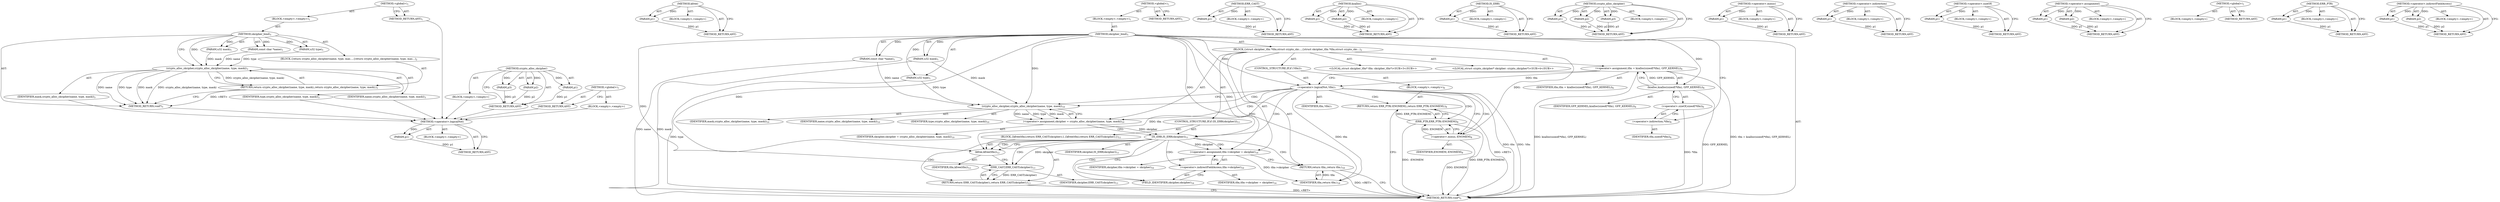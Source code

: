 digraph "&lt;operator&gt;.indirectFieldAccess" {
vulnerable_6 [label=<(METHOD,&lt;global&gt;)<SUB>1</SUB>>];
vulnerable_7 [label=<(BLOCK,&lt;empty&gt;,&lt;empty&gt;)<SUB>1</SUB>>];
vulnerable_8 [label=<(METHOD,skcipher_bind)<SUB>1</SUB>>];
vulnerable_9 [label=<(PARAM,const char *name)<SUB>1</SUB>>];
vulnerable_10 [label=<(PARAM,u32 type)<SUB>1</SUB>>];
vulnerable_11 [label=<(PARAM,u32 mask)<SUB>1</SUB>>];
vulnerable_12 [label=<(BLOCK,{
	return crypto_alloc_skcipher(name, type, mas...,{
	return crypto_alloc_skcipher(name, type, mas...)<SUB>2</SUB>>];
vulnerable_13 [label=<(RETURN,return crypto_alloc_skcipher(name, type, mask);,return crypto_alloc_skcipher(name, type, mask);)<SUB>3</SUB>>];
vulnerable_14 [label=<(crypto_alloc_skcipher,crypto_alloc_skcipher(name, type, mask))<SUB>3</SUB>>];
vulnerable_15 [label=<(IDENTIFIER,name,crypto_alloc_skcipher(name, type, mask))<SUB>3</SUB>>];
vulnerable_16 [label=<(IDENTIFIER,type,crypto_alloc_skcipher(name, type, mask))<SUB>3</SUB>>];
vulnerable_17 [label=<(IDENTIFIER,mask,crypto_alloc_skcipher(name, type, mask))<SUB>3</SUB>>];
vulnerable_18 [label=<(METHOD_RETURN,void*)<SUB>1</SUB>>];
vulnerable_20 [label=<(METHOD_RETURN,ANY)<SUB>1</SUB>>];
vulnerable_39 [label=<(METHOD,crypto_alloc_skcipher)>];
vulnerable_40 [label=<(PARAM,p1)>];
vulnerable_41 [label=<(PARAM,p2)>];
vulnerable_42 [label=<(PARAM,p3)>];
vulnerable_43 [label=<(BLOCK,&lt;empty&gt;,&lt;empty&gt;)>];
vulnerable_44 [label=<(METHOD_RETURN,ANY)>];
vulnerable_33 [label=<(METHOD,&lt;global&gt;)<SUB>1</SUB>>];
vulnerable_34 [label=<(BLOCK,&lt;empty&gt;,&lt;empty&gt;)>];
vulnerable_35 [label=<(METHOD_RETURN,ANY)>];
fixed_95 [label=<(METHOD,&lt;operator&gt;.logicalNot)>];
fixed_96 [label=<(PARAM,p1)>];
fixed_97 [label=<(BLOCK,&lt;empty&gt;,&lt;empty&gt;)>];
fixed_98 [label=<(METHOD_RETURN,ANY)>];
fixed_117 [label=<(METHOD,kfree)>];
fixed_118 [label=<(PARAM,p1)>];
fixed_119 [label=<(BLOCK,&lt;empty&gt;,&lt;empty&gt;)>];
fixed_120 [label=<(METHOD_RETURN,ANY)>];
fixed_6 [label=<(METHOD,&lt;global&gt;)<SUB>1</SUB>>];
fixed_7 [label=<(BLOCK,&lt;empty&gt;,&lt;empty&gt;)<SUB>1</SUB>>];
fixed_8 [label=<(METHOD,skcipher_bind)<SUB>1</SUB>>];
fixed_9 [label=<(PARAM,const char *name)<SUB>1</SUB>>];
fixed_10 [label=<(PARAM,u32 type)<SUB>1</SUB>>];
fixed_11 [label=<(PARAM,u32 mask)<SUB>1</SUB>>];
fixed_12 [label=<(BLOCK,{
	struct skcipher_tfm *tfm;
	struct crypto_skc...,{
	struct skcipher_tfm *tfm;
	struct crypto_skc...)<SUB>2</SUB>>];
fixed_13 [label="<(LOCAL,struct skcipher_tfm* tfm: skcipher_tfm*)<SUB>3</SUB>>"];
fixed_14 [label="<(LOCAL,struct crypto_skcipher* skcipher: crypto_skcipher*)<SUB>4</SUB>>"];
fixed_15 [label=<(&lt;operator&gt;.assignment,tfm = kzalloc(sizeof(*tfm), GFP_KERNEL))<SUB>6</SUB>>];
fixed_16 [label=<(IDENTIFIER,tfm,tfm = kzalloc(sizeof(*tfm), GFP_KERNEL))<SUB>6</SUB>>];
fixed_17 [label=<(kzalloc,kzalloc(sizeof(*tfm), GFP_KERNEL))<SUB>6</SUB>>];
fixed_18 [label=<(&lt;operator&gt;.sizeOf,sizeof(*tfm))<SUB>6</SUB>>];
fixed_19 [label=<(&lt;operator&gt;.indirection,*tfm)<SUB>6</SUB>>];
fixed_20 [label=<(IDENTIFIER,tfm,sizeof(*tfm))<SUB>6</SUB>>];
fixed_21 [label=<(IDENTIFIER,GFP_KERNEL,kzalloc(sizeof(*tfm), GFP_KERNEL))<SUB>6</SUB>>];
fixed_22 [label=<(CONTROL_STRUCTURE,IF,if (!tfm))<SUB>7</SUB>>];
fixed_23 [label=<(&lt;operator&gt;.logicalNot,!tfm)<SUB>7</SUB>>];
fixed_24 [label=<(IDENTIFIER,tfm,!tfm)<SUB>7</SUB>>];
fixed_25 [label=<(BLOCK,&lt;empty&gt;,&lt;empty&gt;)<SUB>8</SUB>>];
fixed_26 [label=<(RETURN,return ERR_PTR(-ENOMEM);,return ERR_PTR(-ENOMEM);)<SUB>8</SUB>>];
fixed_27 [label=<(ERR_PTR,ERR_PTR(-ENOMEM))<SUB>8</SUB>>];
fixed_28 [label=<(&lt;operator&gt;.minus,-ENOMEM)<SUB>8</SUB>>];
fixed_29 [label=<(IDENTIFIER,ENOMEM,-ENOMEM)<SUB>8</SUB>>];
fixed_30 [label=<(&lt;operator&gt;.assignment,skcipher = crypto_alloc_skcipher(name, type, mask))<SUB>10</SUB>>];
fixed_31 [label=<(IDENTIFIER,skcipher,skcipher = crypto_alloc_skcipher(name, type, mask))<SUB>10</SUB>>];
fixed_32 [label=<(crypto_alloc_skcipher,crypto_alloc_skcipher(name, type, mask))<SUB>10</SUB>>];
fixed_33 [label=<(IDENTIFIER,name,crypto_alloc_skcipher(name, type, mask))<SUB>10</SUB>>];
fixed_34 [label=<(IDENTIFIER,type,crypto_alloc_skcipher(name, type, mask))<SUB>10</SUB>>];
fixed_35 [label=<(IDENTIFIER,mask,crypto_alloc_skcipher(name, type, mask))<SUB>10</SUB>>];
fixed_36 [label=<(CONTROL_STRUCTURE,IF,if (IS_ERR(skcipher)))<SUB>11</SUB>>];
fixed_37 [label=<(IS_ERR,IS_ERR(skcipher))<SUB>11</SUB>>];
fixed_38 [label=<(IDENTIFIER,skcipher,IS_ERR(skcipher))<SUB>11</SUB>>];
fixed_39 [label=<(BLOCK,{
		kfree(tfm);
		return ERR_CAST(skcipher);
	},{
		kfree(tfm);
		return ERR_CAST(skcipher);
	})<SUB>11</SUB>>];
fixed_40 [label=<(kfree,kfree(tfm))<SUB>12</SUB>>];
fixed_41 [label=<(IDENTIFIER,tfm,kfree(tfm))<SUB>12</SUB>>];
fixed_42 [label=<(RETURN,return ERR_CAST(skcipher);,return ERR_CAST(skcipher);)<SUB>13</SUB>>];
fixed_43 [label=<(ERR_CAST,ERR_CAST(skcipher))<SUB>13</SUB>>];
fixed_44 [label=<(IDENTIFIER,skcipher,ERR_CAST(skcipher))<SUB>13</SUB>>];
fixed_45 [label=<(&lt;operator&gt;.assignment,tfm-&gt;skcipher = skcipher)<SUB>16</SUB>>];
fixed_46 [label=<(&lt;operator&gt;.indirectFieldAccess,tfm-&gt;skcipher)<SUB>16</SUB>>];
fixed_47 [label=<(IDENTIFIER,tfm,tfm-&gt;skcipher = skcipher)<SUB>16</SUB>>];
fixed_48 [label=<(FIELD_IDENTIFIER,skcipher,skcipher)<SUB>16</SUB>>];
fixed_49 [label=<(IDENTIFIER,skcipher,tfm-&gt;skcipher = skcipher)<SUB>16</SUB>>];
fixed_50 [label=<(RETURN,return tfm;,return tfm;)<SUB>18</SUB>>];
fixed_51 [label=<(IDENTIFIER,tfm,return tfm;)<SUB>18</SUB>>];
fixed_52 [label=<(METHOD_RETURN,void*)<SUB>1</SUB>>];
fixed_54 [label=<(METHOD_RETURN,ANY)<SUB>1</SUB>>];
fixed_121 [label=<(METHOD,ERR_CAST)>];
fixed_122 [label=<(PARAM,p1)>];
fixed_123 [label=<(BLOCK,&lt;empty&gt;,&lt;empty&gt;)>];
fixed_124 [label=<(METHOD_RETURN,ANY)>];
fixed_82 [label=<(METHOD,kzalloc)>];
fixed_83 [label=<(PARAM,p1)>];
fixed_84 [label=<(PARAM,p2)>];
fixed_85 [label=<(BLOCK,&lt;empty&gt;,&lt;empty&gt;)>];
fixed_86 [label=<(METHOD_RETURN,ANY)>];
fixed_113 [label=<(METHOD,IS_ERR)>];
fixed_114 [label=<(PARAM,p1)>];
fixed_115 [label=<(BLOCK,&lt;empty&gt;,&lt;empty&gt;)>];
fixed_116 [label=<(METHOD_RETURN,ANY)>];
fixed_107 [label=<(METHOD,crypto_alloc_skcipher)>];
fixed_108 [label=<(PARAM,p1)>];
fixed_109 [label=<(PARAM,p2)>];
fixed_110 [label=<(PARAM,p3)>];
fixed_111 [label=<(BLOCK,&lt;empty&gt;,&lt;empty&gt;)>];
fixed_112 [label=<(METHOD_RETURN,ANY)>];
fixed_103 [label=<(METHOD,&lt;operator&gt;.minus)>];
fixed_104 [label=<(PARAM,p1)>];
fixed_105 [label=<(BLOCK,&lt;empty&gt;,&lt;empty&gt;)>];
fixed_106 [label=<(METHOD_RETURN,ANY)>];
fixed_91 [label=<(METHOD,&lt;operator&gt;.indirection)>];
fixed_92 [label=<(PARAM,p1)>];
fixed_93 [label=<(BLOCK,&lt;empty&gt;,&lt;empty&gt;)>];
fixed_94 [label=<(METHOD_RETURN,ANY)>];
fixed_87 [label=<(METHOD,&lt;operator&gt;.sizeOf)>];
fixed_88 [label=<(PARAM,p1)>];
fixed_89 [label=<(BLOCK,&lt;empty&gt;,&lt;empty&gt;)>];
fixed_90 [label=<(METHOD_RETURN,ANY)>];
fixed_77 [label=<(METHOD,&lt;operator&gt;.assignment)>];
fixed_78 [label=<(PARAM,p1)>];
fixed_79 [label=<(PARAM,p2)>];
fixed_80 [label=<(BLOCK,&lt;empty&gt;,&lt;empty&gt;)>];
fixed_81 [label=<(METHOD_RETURN,ANY)>];
fixed_71 [label=<(METHOD,&lt;global&gt;)<SUB>1</SUB>>];
fixed_72 [label=<(BLOCK,&lt;empty&gt;,&lt;empty&gt;)>];
fixed_73 [label=<(METHOD_RETURN,ANY)>];
fixed_99 [label=<(METHOD,ERR_PTR)>];
fixed_100 [label=<(PARAM,p1)>];
fixed_101 [label=<(BLOCK,&lt;empty&gt;,&lt;empty&gt;)>];
fixed_102 [label=<(METHOD_RETURN,ANY)>];
fixed_125 [label=<(METHOD,&lt;operator&gt;.indirectFieldAccess)>];
fixed_126 [label=<(PARAM,p1)>];
fixed_127 [label=<(PARAM,p2)>];
fixed_128 [label=<(BLOCK,&lt;empty&gt;,&lt;empty&gt;)>];
fixed_129 [label=<(METHOD_RETURN,ANY)>];
vulnerable_6 -> vulnerable_7  [key=0, label="AST: "];
vulnerable_6 -> vulnerable_20  [key=0, label="AST: "];
vulnerable_6 -> vulnerable_20  [key=1, label="CFG: "];
vulnerable_7 -> vulnerable_8  [key=0, label="AST: "];
vulnerable_8 -> vulnerable_9  [key=0, label="AST: "];
vulnerable_8 -> vulnerable_9  [key=1, label="DDG: "];
vulnerable_8 -> vulnerable_10  [key=0, label="AST: "];
vulnerable_8 -> vulnerable_10  [key=1, label="DDG: "];
vulnerable_8 -> vulnerable_11  [key=0, label="AST: "];
vulnerable_8 -> vulnerable_11  [key=1, label="DDG: "];
vulnerable_8 -> vulnerable_12  [key=0, label="AST: "];
vulnerable_8 -> vulnerable_18  [key=0, label="AST: "];
vulnerable_8 -> vulnerable_14  [key=0, label="CFG: "];
vulnerable_8 -> vulnerable_14  [key=1, label="DDG: "];
vulnerable_9 -> vulnerable_14  [key=0, label="DDG: name"];
vulnerable_10 -> vulnerable_14  [key=0, label="DDG: type"];
vulnerable_11 -> vulnerable_14  [key=0, label="DDG: mask"];
vulnerable_12 -> vulnerable_13  [key=0, label="AST: "];
vulnerable_13 -> vulnerable_14  [key=0, label="AST: "];
vulnerable_13 -> vulnerable_18  [key=0, label="CFG: "];
vulnerable_13 -> vulnerable_18  [key=1, label="DDG: &lt;RET&gt;"];
vulnerable_14 -> vulnerable_15  [key=0, label="AST: "];
vulnerable_14 -> vulnerable_16  [key=0, label="AST: "];
vulnerable_14 -> vulnerable_17  [key=0, label="AST: "];
vulnerable_14 -> vulnerable_13  [key=0, label="CFG: "];
vulnerable_14 -> vulnerable_13  [key=1, label="DDG: crypto_alloc_skcipher(name, type, mask)"];
vulnerable_14 -> vulnerable_18  [key=0, label="DDG: name"];
vulnerable_14 -> vulnerable_18  [key=1, label="DDG: type"];
vulnerable_14 -> vulnerable_18  [key=2, label="DDG: mask"];
vulnerable_14 -> vulnerable_18  [key=3, label="DDG: crypto_alloc_skcipher(name, type, mask)"];
vulnerable_15 -> fixed_95  [key=0];
vulnerable_16 -> fixed_95  [key=0];
vulnerable_17 -> fixed_95  [key=0];
vulnerable_18 -> fixed_95  [key=0];
vulnerable_20 -> fixed_95  [key=0];
vulnerable_39 -> vulnerable_40  [key=0, label="AST: "];
vulnerable_39 -> vulnerable_40  [key=1, label="DDG: "];
vulnerable_39 -> vulnerable_43  [key=0, label="AST: "];
vulnerable_39 -> vulnerable_41  [key=0, label="AST: "];
vulnerable_39 -> vulnerable_41  [key=1, label="DDG: "];
vulnerable_39 -> vulnerable_44  [key=0, label="AST: "];
vulnerable_39 -> vulnerable_44  [key=1, label="CFG: "];
vulnerable_39 -> vulnerable_42  [key=0, label="AST: "];
vulnerable_39 -> vulnerable_42  [key=1, label="DDG: "];
vulnerable_40 -> vulnerable_44  [key=0, label="DDG: p1"];
vulnerable_41 -> vulnerable_44  [key=0, label="DDG: p2"];
vulnerable_42 -> vulnerable_44  [key=0, label="DDG: p3"];
vulnerable_43 -> fixed_95  [key=0];
vulnerable_44 -> fixed_95  [key=0];
vulnerable_33 -> vulnerable_34  [key=0, label="AST: "];
vulnerable_33 -> vulnerable_35  [key=0, label="AST: "];
vulnerable_33 -> vulnerable_35  [key=1, label="CFG: "];
vulnerable_34 -> fixed_95  [key=0];
vulnerable_35 -> fixed_95  [key=0];
fixed_95 -> fixed_96  [key=0, label="AST: "];
fixed_95 -> fixed_96  [key=1, label="DDG: "];
fixed_95 -> fixed_97  [key=0, label="AST: "];
fixed_95 -> fixed_98  [key=0, label="AST: "];
fixed_95 -> fixed_98  [key=1, label="CFG: "];
fixed_96 -> fixed_98  [key=0, label="DDG: p1"];
fixed_117 -> fixed_118  [key=0, label="AST: "];
fixed_117 -> fixed_118  [key=1, label="DDG: "];
fixed_117 -> fixed_119  [key=0, label="AST: "];
fixed_117 -> fixed_120  [key=0, label="AST: "];
fixed_117 -> fixed_120  [key=1, label="CFG: "];
fixed_118 -> fixed_120  [key=0, label="DDG: p1"];
fixed_6 -> fixed_7  [key=0, label="AST: "];
fixed_6 -> fixed_54  [key=0, label="AST: "];
fixed_6 -> fixed_54  [key=1, label="CFG: "];
fixed_7 -> fixed_8  [key=0, label="AST: "];
fixed_8 -> fixed_9  [key=0, label="AST: "];
fixed_8 -> fixed_9  [key=1, label="DDG: "];
fixed_8 -> fixed_10  [key=0, label="AST: "];
fixed_8 -> fixed_10  [key=1, label="DDG: "];
fixed_8 -> fixed_11  [key=0, label="AST: "];
fixed_8 -> fixed_11  [key=1, label="DDG: "];
fixed_8 -> fixed_12  [key=0, label="AST: "];
fixed_8 -> fixed_52  [key=0, label="AST: "];
fixed_8 -> fixed_19  [key=0, label="CFG: "];
fixed_8 -> fixed_45  [key=0, label="DDG: "];
fixed_8 -> fixed_51  [key=0, label="DDG: "];
fixed_8 -> fixed_17  [key=0, label="DDG: "];
fixed_8 -> fixed_23  [key=0, label="DDG: "];
fixed_8 -> fixed_32  [key=0, label="DDG: "];
fixed_8 -> fixed_37  [key=0, label="DDG: "];
fixed_8 -> fixed_40  [key=0, label="DDG: "];
fixed_8 -> fixed_43  [key=0, label="DDG: "];
fixed_8 -> fixed_28  [key=0, label="DDG: "];
fixed_9 -> fixed_52  [key=0, label="DDG: name"];
fixed_9 -> fixed_32  [key=0, label="DDG: name"];
fixed_10 -> fixed_52  [key=0, label="DDG: type"];
fixed_10 -> fixed_32  [key=0, label="DDG: type"];
fixed_11 -> fixed_52  [key=0, label="DDG: mask"];
fixed_11 -> fixed_32  [key=0, label="DDG: mask"];
fixed_12 -> fixed_13  [key=0, label="AST: "];
fixed_12 -> fixed_14  [key=0, label="AST: "];
fixed_12 -> fixed_15  [key=0, label="AST: "];
fixed_12 -> fixed_22  [key=0, label="AST: "];
fixed_12 -> fixed_30  [key=0, label="AST: "];
fixed_12 -> fixed_36  [key=0, label="AST: "];
fixed_12 -> fixed_45  [key=0, label="AST: "];
fixed_12 -> fixed_50  [key=0, label="AST: "];
fixed_15 -> fixed_16  [key=0, label="AST: "];
fixed_15 -> fixed_17  [key=0, label="AST: "];
fixed_15 -> fixed_23  [key=0, label="CFG: "];
fixed_15 -> fixed_23  [key=1, label="DDG: tfm"];
fixed_15 -> fixed_52  [key=0, label="DDG: kzalloc(sizeof(*tfm), GFP_KERNEL)"];
fixed_15 -> fixed_52  [key=1, label="DDG: tfm = kzalloc(sizeof(*tfm), GFP_KERNEL)"];
fixed_17 -> fixed_18  [key=0, label="AST: "];
fixed_17 -> fixed_21  [key=0, label="AST: "];
fixed_17 -> fixed_15  [key=0, label="CFG: "];
fixed_17 -> fixed_15  [key=1, label="DDG: GFP_KERNEL"];
fixed_17 -> fixed_52  [key=0, label="DDG: GFP_KERNEL"];
fixed_18 -> fixed_19  [key=0, label="AST: "];
fixed_18 -> fixed_17  [key=0, label="CFG: "];
fixed_18 -> fixed_52  [key=0, label="DDG: *tfm"];
fixed_19 -> fixed_20  [key=0, label="AST: "];
fixed_19 -> fixed_18  [key=0, label="CFG: "];
fixed_22 -> fixed_23  [key=0, label="AST: "];
fixed_22 -> fixed_25  [key=0, label="AST: "];
fixed_23 -> fixed_24  [key=0, label="AST: "];
fixed_23 -> fixed_28  [key=0, label="CFG: "];
fixed_23 -> fixed_28  [key=1, label="CDG: "];
fixed_23 -> fixed_32  [key=0, label="CFG: "];
fixed_23 -> fixed_32  [key=1, label="CDG: "];
fixed_23 -> fixed_52  [key=0, label="DDG: tfm"];
fixed_23 -> fixed_52  [key=1, label="DDG: !tfm"];
fixed_23 -> fixed_51  [key=0, label="DDG: tfm"];
fixed_23 -> fixed_40  [key=0, label="DDG: tfm"];
fixed_23 -> fixed_30  [key=0, label="CDG: "];
fixed_23 -> fixed_26  [key=0, label="CDG: "];
fixed_23 -> fixed_37  [key=0, label="CDG: "];
fixed_23 -> fixed_27  [key=0, label="CDG: "];
fixed_25 -> fixed_26  [key=0, label="AST: "];
fixed_26 -> fixed_27  [key=0, label="AST: "];
fixed_26 -> fixed_52  [key=0, label="CFG: "];
fixed_26 -> fixed_52  [key=1, label="DDG: &lt;RET&gt;"];
fixed_27 -> fixed_28  [key=0, label="AST: "];
fixed_27 -> fixed_26  [key=0, label="CFG: "];
fixed_27 -> fixed_26  [key=1, label="DDG: ERR_PTR(-ENOMEM)"];
fixed_27 -> fixed_52  [key=0, label="DDG: -ENOMEM"];
fixed_27 -> fixed_52  [key=1, label="DDG: ERR_PTR(-ENOMEM)"];
fixed_28 -> fixed_29  [key=0, label="AST: "];
fixed_28 -> fixed_27  [key=0, label="CFG: "];
fixed_28 -> fixed_27  [key=1, label="DDG: ENOMEM"];
fixed_28 -> fixed_52  [key=0, label="DDG: ENOMEM"];
fixed_30 -> fixed_31  [key=0, label="AST: "];
fixed_30 -> fixed_32  [key=0, label="AST: "];
fixed_30 -> fixed_37  [key=0, label="CFG: "];
fixed_30 -> fixed_37  [key=1, label="DDG: skcipher"];
fixed_32 -> fixed_33  [key=0, label="AST: "];
fixed_32 -> fixed_34  [key=0, label="AST: "];
fixed_32 -> fixed_35  [key=0, label="AST: "];
fixed_32 -> fixed_30  [key=0, label="CFG: "];
fixed_32 -> fixed_30  [key=1, label="DDG: name"];
fixed_32 -> fixed_30  [key=2, label="DDG: type"];
fixed_32 -> fixed_30  [key=3, label="DDG: mask"];
fixed_36 -> fixed_37  [key=0, label="AST: "];
fixed_36 -> fixed_39  [key=0, label="AST: "];
fixed_37 -> fixed_38  [key=0, label="AST: "];
fixed_37 -> fixed_40  [key=0, label="CFG: "];
fixed_37 -> fixed_40  [key=1, label="CDG: "];
fixed_37 -> fixed_48  [key=0, label="CFG: "];
fixed_37 -> fixed_48  [key=1, label="CDG: "];
fixed_37 -> fixed_45  [key=0, label="DDG: skcipher"];
fixed_37 -> fixed_45  [key=1, label="CDG: "];
fixed_37 -> fixed_43  [key=0, label="DDG: skcipher"];
fixed_37 -> fixed_43  [key=1, label="CDG: "];
fixed_37 -> fixed_42  [key=0, label="CDG: "];
fixed_37 -> fixed_46  [key=0, label="CDG: "];
fixed_37 -> fixed_50  [key=0, label="CDG: "];
fixed_39 -> fixed_40  [key=0, label="AST: "];
fixed_39 -> fixed_42  [key=0, label="AST: "];
fixed_40 -> fixed_41  [key=0, label="AST: "];
fixed_40 -> fixed_43  [key=0, label="CFG: "];
fixed_42 -> fixed_43  [key=0, label="AST: "];
fixed_42 -> fixed_52  [key=0, label="CFG: "];
fixed_42 -> fixed_52  [key=1, label="DDG: &lt;RET&gt;"];
fixed_43 -> fixed_44  [key=0, label="AST: "];
fixed_43 -> fixed_42  [key=0, label="CFG: "];
fixed_43 -> fixed_42  [key=1, label="DDG: ERR_CAST(skcipher)"];
fixed_45 -> fixed_46  [key=0, label="AST: "];
fixed_45 -> fixed_49  [key=0, label="AST: "];
fixed_45 -> fixed_50  [key=0, label="CFG: "];
fixed_45 -> fixed_51  [key=0, label="DDG: tfm-&gt;skcipher"];
fixed_46 -> fixed_47  [key=0, label="AST: "];
fixed_46 -> fixed_48  [key=0, label="AST: "];
fixed_46 -> fixed_45  [key=0, label="CFG: "];
fixed_48 -> fixed_46  [key=0, label="CFG: "];
fixed_50 -> fixed_51  [key=0, label="AST: "];
fixed_50 -> fixed_52  [key=0, label="CFG: "];
fixed_50 -> fixed_52  [key=1, label="DDG: &lt;RET&gt;"];
fixed_51 -> fixed_50  [key=0, label="DDG: tfm"];
fixed_121 -> fixed_122  [key=0, label="AST: "];
fixed_121 -> fixed_122  [key=1, label="DDG: "];
fixed_121 -> fixed_123  [key=0, label="AST: "];
fixed_121 -> fixed_124  [key=0, label="AST: "];
fixed_121 -> fixed_124  [key=1, label="CFG: "];
fixed_122 -> fixed_124  [key=0, label="DDG: p1"];
fixed_82 -> fixed_83  [key=0, label="AST: "];
fixed_82 -> fixed_83  [key=1, label="DDG: "];
fixed_82 -> fixed_85  [key=0, label="AST: "];
fixed_82 -> fixed_84  [key=0, label="AST: "];
fixed_82 -> fixed_84  [key=1, label="DDG: "];
fixed_82 -> fixed_86  [key=0, label="AST: "];
fixed_82 -> fixed_86  [key=1, label="CFG: "];
fixed_83 -> fixed_86  [key=0, label="DDG: p1"];
fixed_84 -> fixed_86  [key=0, label="DDG: p2"];
fixed_113 -> fixed_114  [key=0, label="AST: "];
fixed_113 -> fixed_114  [key=1, label="DDG: "];
fixed_113 -> fixed_115  [key=0, label="AST: "];
fixed_113 -> fixed_116  [key=0, label="AST: "];
fixed_113 -> fixed_116  [key=1, label="CFG: "];
fixed_114 -> fixed_116  [key=0, label="DDG: p1"];
fixed_107 -> fixed_108  [key=0, label="AST: "];
fixed_107 -> fixed_108  [key=1, label="DDG: "];
fixed_107 -> fixed_111  [key=0, label="AST: "];
fixed_107 -> fixed_109  [key=0, label="AST: "];
fixed_107 -> fixed_109  [key=1, label="DDG: "];
fixed_107 -> fixed_112  [key=0, label="AST: "];
fixed_107 -> fixed_112  [key=1, label="CFG: "];
fixed_107 -> fixed_110  [key=0, label="AST: "];
fixed_107 -> fixed_110  [key=1, label="DDG: "];
fixed_108 -> fixed_112  [key=0, label="DDG: p1"];
fixed_109 -> fixed_112  [key=0, label="DDG: p2"];
fixed_110 -> fixed_112  [key=0, label="DDG: p3"];
fixed_103 -> fixed_104  [key=0, label="AST: "];
fixed_103 -> fixed_104  [key=1, label="DDG: "];
fixed_103 -> fixed_105  [key=0, label="AST: "];
fixed_103 -> fixed_106  [key=0, label="AST: "];
fixed_103 -> fixed_106  [key=1, label="CFG: "];
fixed_104 -> fixed_106  [key=0, label="DDG: p1"];
fixed_91 -> fixed_92  [key=0, label="AST: "];
fixed_91 -> fixed_92  [key=1, label="DDG: "];
fixed_91 -> fixed_93  [key=0, label="AST: "];
fixed_91 -> fixed_94  [key=0, label="AST: "];
fixed_91 -> fixed_94  [key=1, label="CFG: "];
fixed_92 -> fixed_94  [key=0, label="DDG: p1"];
fixed_87 -> fixed_88  [key=0, label="AST: "];
fixed_87 -> fixed_88  [key=1, label="DDG: "];
fixed_87 -> fixed_89  [key=0, label="AST: "];
fixed_87 -> fixed_90  [key=0, label="AST: "];
fixed_87 -> fixed_90  [key=1, label="CFG: "];
fixed_88 -> fixed_90  [key=0, label="DDG: p1"];
fixed_77 -> fixed_78  [key=0, label="AST: "];
fixed_77 -> fixed_78  [key=1, label="DDG: "];
fixed_77 -> fixed_80  [key=0, label="AST: "];
fixed_77 -> fixed_79  [key=0, label="AST: "];
fixed_77 -> fixed_79  [key=1, label="DDG: "];
fixed_77 -> fixed_81  [key=0, label="AST: "];
fixed_77 -> fixed_81  [key=1, label="CFG: "];
fixed_78 -> fixed_81  [key=0, label="DDG: p1"];
fixed_79 -> fixed_81  [key=0, label="DDG: p2"];
fixed_71 -> fixed_72  [key=0, label="AST: "];
fixed_71 -> fixed_73  [key=0, label="AST: "];
fixed_71 -> fixed_73  [key=1, label="CFG: "];
fixed_99 -> fixed_100  [key=0, label="AST: "];
fixed_99 -> fixed_100  [key=1, label="DDG: "];
fixed_99 -> fixed_101  [key=0, label="AST: "];
fixed_99 -> fixed_102  [key=0, label="AST: "];
fixed_99 -> fixed_102  [key=1, label="CFG: "];
fixed_100 -> fixed_102  [key=0, label="DDG: p1"];
fixed_125 -> fixed_126  [key=0, label="AST: "];
fixed_125 -> fixed_126  [key=1, label="DDG: "];
fixed_125 -> fixed_128  [key=0, label="AST: "];
fixed_125 -> fixed_127  [key=0, label="AST: "];
fixed_125 -> fixed_127  [key=1, label="DDG: "];
fixed_125 -> fixed_129  [key=0, label="AST: "];
fixed_125 -> fixed_129  [key=1, label="CFG: "];
fixed_126 -> fixed_129  [key=0, label="DDG: p1"];
fixed_127 -> fixed_129  [key=0, label="DDG: p2"];
}
